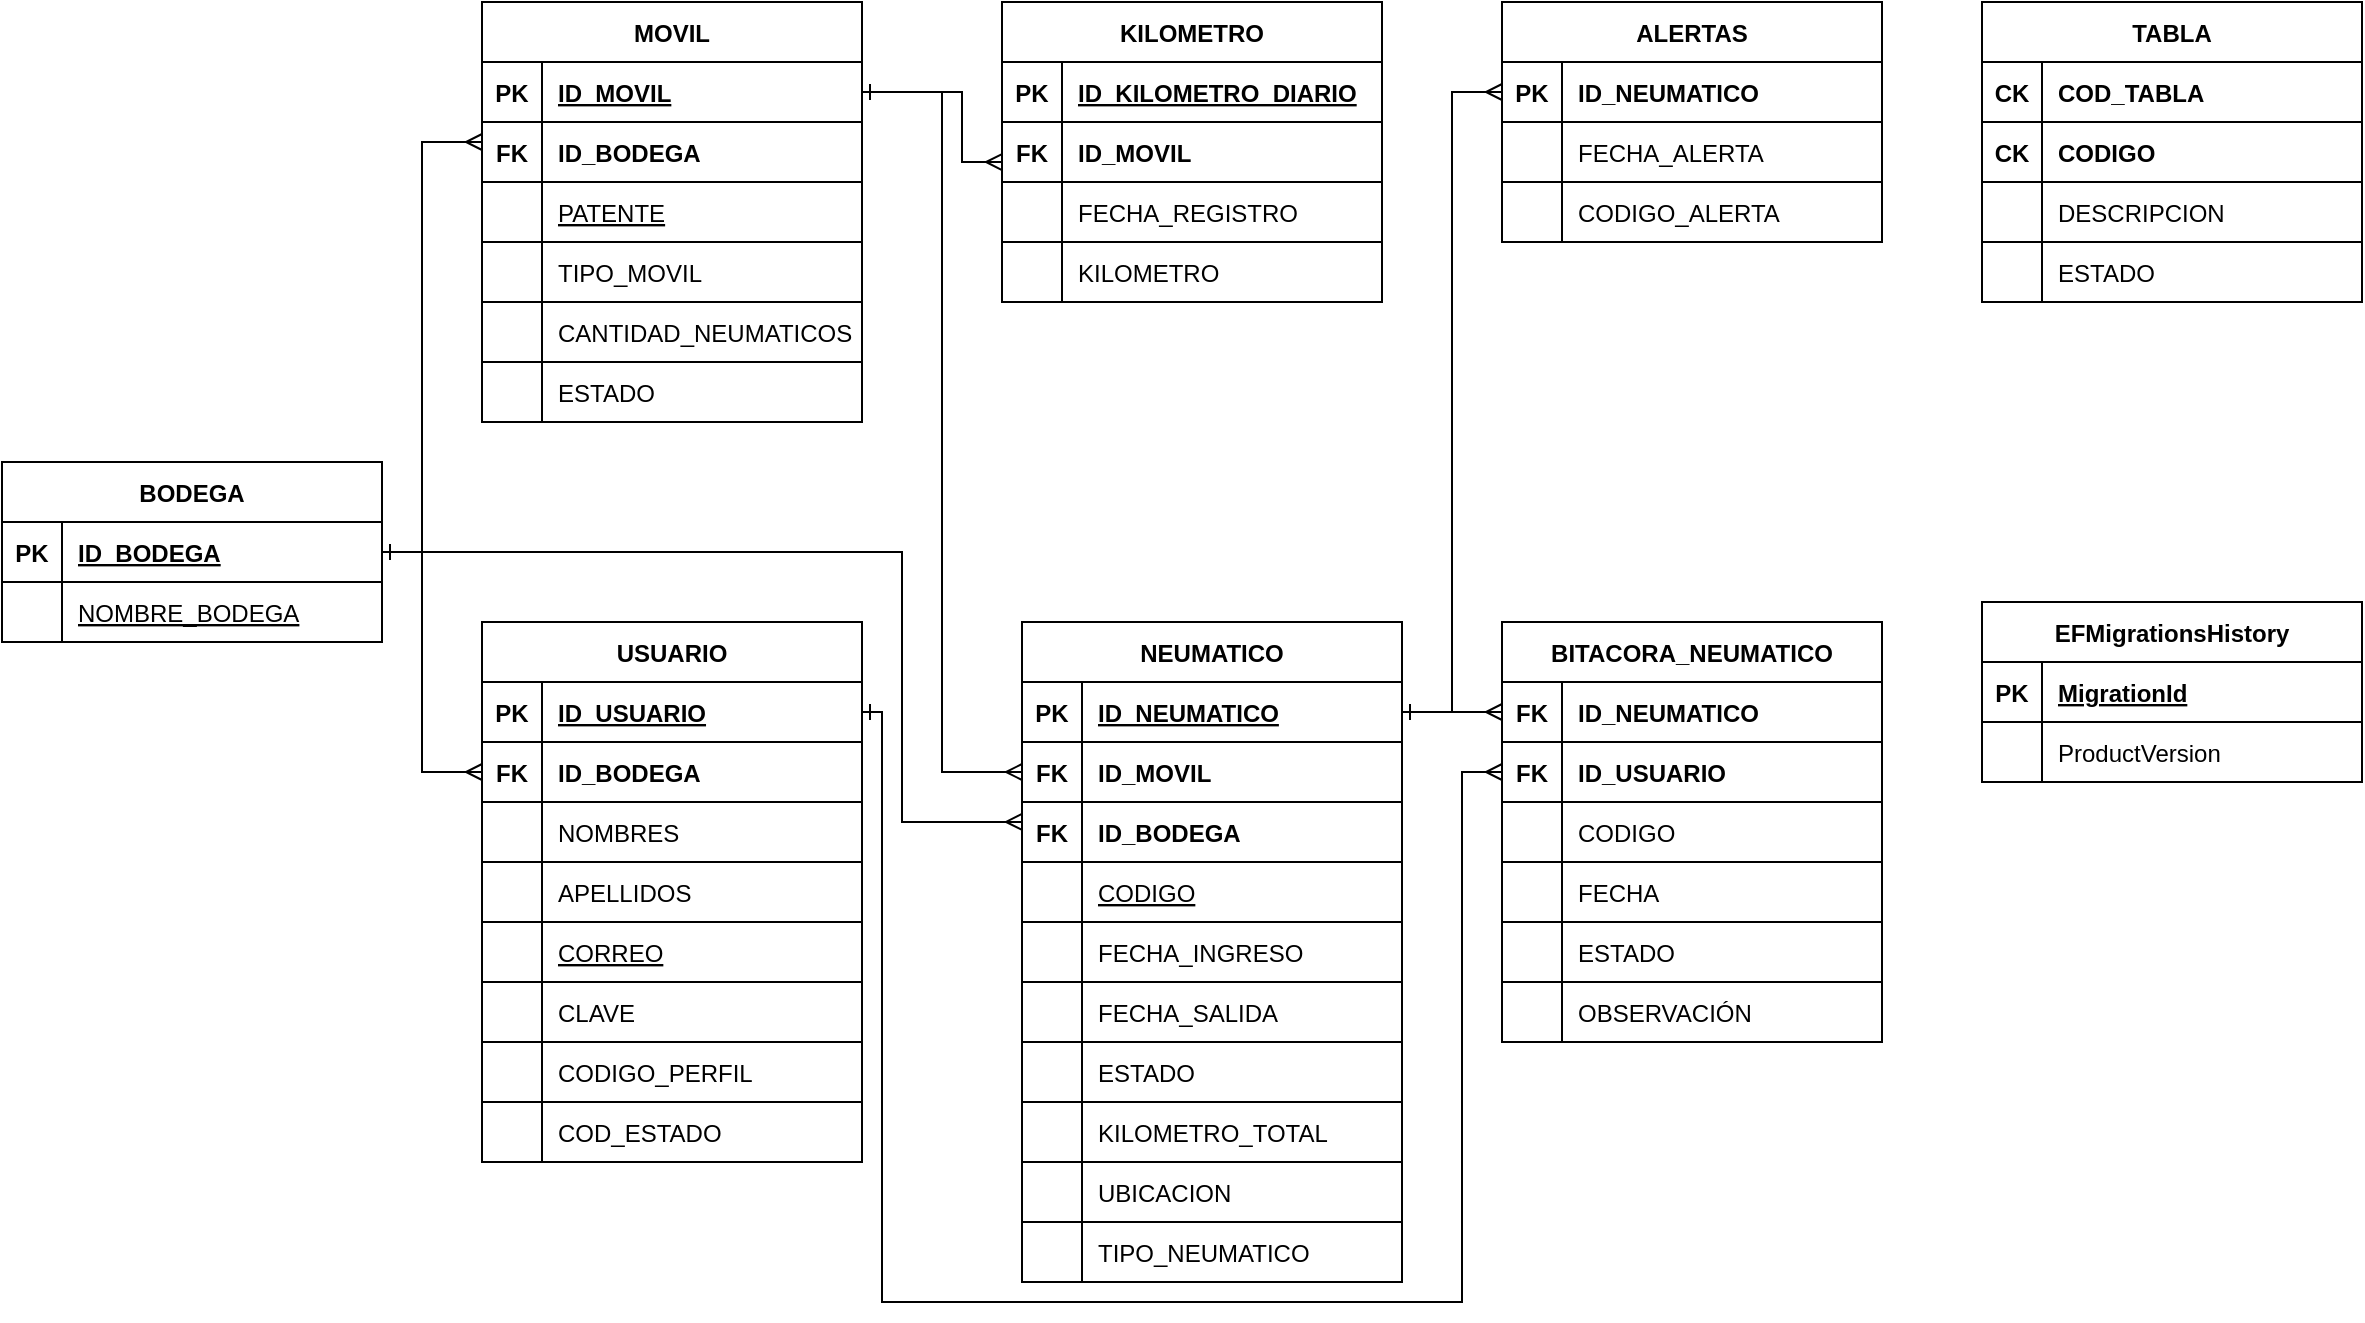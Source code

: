 <mxfile version="26.0.6">
  <diagram id="R2lEEEUBdFMjLlhIrx00" name="Page-1">
    <mxGraphModel dx="495" dy="269" grid="1" gridSize="10" guides="1" tooltips="1" connect="1" arrows="1" fold="1" page="1" pageScale="1" pageWidth="850" pageHeight="1100" math="0" shadow="0" extFonts="Permanent Marker^https://fonts.googleapis.com/css?family=Permanent+Marker">
      <root>
        <mxCell id="0" />
        <mxCell id="1" parent="0" />
        <mxCell id="C-vyLk0tnHw3VtMMgP7b-23" value="KILOMETRO" style="shape=table;startSize=30;container=1;collapsible=1;childLayout=tableLayout;fixedRows=1;rowLines=0;fontStyle=1;align=center;resizeLast=1;" parent="1" vertex="1">
          <mxGeometry x="630" y="50" width="190" height="150" as="geometry" />
        </mxCell>
        <mxCell id="5F7Zj8LlB74S8mHNI-Oa-19" style="shape=partialRectangle;collapsible=0;dropTarget=0;pointerEvents=0;fillColor=none;points=[[0,0.5],[1,0.5]];portConstraint=eastwest;top=0;left=0;right=0;bottom=1;" parent="C-vyLk0tnHw3VtMMgP7b-23" vertex="1">
          <mxGeometry y="30" width="190" height="30" as="geometry" />
        </mxCell>
        <mxCell id="5F7Zj8LlB74S8mHNI-Oa-20" value="PK" style="shape=partialRectangle;overflow=hidden;connectable=0;fillColor=none;top=0;left=0;bottom=0;right=0;fontStyle=1;" parent="5F7Zj8LlB74S8mHNI-Oa-19" vertex="1">
          <mxGeometry width="30" height="30" as="geometry">
            <mxRectangle width="30" height="30" as="alternateBounds" />
          </mxGeometry>
        </mxCell>
        <mxCell id="5F7Zj8LlB74S8mHNI-Oa-21" value="ID_KILOMETRO_DIARIO" style="shape=partialRectangle;overflow=hidden;connectable=0;fillColor=none;top=0;left=0;bottom=0;right=0;align=left;spacingLeft=6;fontStyle=5;" parent="5F7Zj8LlB74S8mHNI-Oa-19" vertex="1">
          <mxGeometry x="30" width="160" height="30" as="geometry">
            <mxRectangle width="160" height="30" as="alternateBounds" />
          </mxGeometry>
        </mxCell>
        <mxCell id="5F7Zj8LlB74S8mHNI-Oa-16" style="shape=partialRectangle;collapsible=0;dropTarget=0;pointerEvents=0;fillColor=none;points=[[0,0.5],[1,0.5]];portConstraint=eastwest;top=0;left=0;right=0;bottom=1;" parent="C-vyLk0tnHw3VtMMgP7b-23" vertex="1">
          <mxGeometry y="60" width="190" height="30" as="geometry" />
        </mxCell>
        <mxCell id="5F7Zj8LlB74S8mHNI-Oa-17" value="FK" style="shape=partialRectangle;overflow=hidden;connectable=0;fillColor=none;top=0;left=0;bottom=0;right=0;fontStyle=1;" parent="5F7Zj8LlB74S8mHNI-Oa-16" vertex="1">
          <mxGeometry width="30" height="30" as="geometry">
            <mxRectangle width="30" height="30" as="alternateBounds" />
          </mxGeometry>
        </mxCell>
        <mxCell id="5F7Zj8LlB74S8mHNI-Oa-18" value="ID_MOVIL" style="shape=partialRectangle;overflow=hidden;connectable=0;fillColor=none;top=0;left=0;bottom=0;right=0;align=left;spacingLeft=6;fontStyle=1;" parent="5F7Zj8LlB74S8mHNI-Oa-16" vertex="1">
          <mxGeometry x="30" width="160" height="30" as="geometry">
            <mxRectangle width="160" height="30" as="alternateBounds" />
          </mxGeometry>
        </mxCell>
        <mxCell id="5F7Zj8LlB74S8mHNI-Oa-13" style="shape=partialRectangle;collapsible=0;dropTarget=0;pointerEvents=0;fillColor=none;points=[[0,0.5],[1,0.5]];portConstraint=eastwest;top=0;left=0;right=0;bottom=1;" parent="C-vyLk0tnHw3VtMMgP7b-23" vertex="1">
          <mxGeometry y="90" width="190" height="30" as="geometry" />
        </mxCell>
        <mxCell id="5F7Zj8LlB74S8mHNI-Oa-14" style="shape=partialRectangle;overflow=hidden;connectable=0;fillColor=none;top=0;left=0;bottom=0;right=0;fontStyle=1;" parent="5F7Zj8LlB74S8mHNI-Oa-13" vertex="1">
          <mxGeometry width="30" height="30" as="geometry">
            <mxRectangle width="30" height="30" as="alternateBounds" />
          </mxGeometry>
        </mxCell>
        <mxCell id="5F7Zj8LlB74S8mHNI-Oa-15" value="FECHA_REGISTRO" style="shape=partialRectangle;overflow=hidden;connectable=0;fillColor=none;top=0;left=0;bottom=0;right=0;align=left;spacingLeft=6;fontStyle=0;" parent="5F7Zj8LlB74S8mHNI-Oa-13" vertex="1">
          <mxGeometry x="30" width="160" height="30" as="geometry">
            <mxRectangle width="160" height="30" as="alternateBounds" />
          </mxGeometry>
        </mxCell>
        <mxCell id="5F7Zj8LlB74S8mHNI-Oa-10" style="shape=partialRectangle;collapsible=0;dropTarget=0;pointerEvents=0;fillColor=none;points=[[0,0.5],[1,0.5]];portConstraint=eastwest;top=0;left=0;right=0;bottom=1;" parent="C-vyLk0tnHw3VtMMgP7b-23" vertex="1">
          <mxGeometry y="120" width="190" height="30" as="geometry" />
        </mxCell>
        <mxCell id="5F7Zj8LlB74S8mHNI-Oa-11" style="shape=partialRectangle;overflow=hidden;connectable=0;fillColor=none;top=0;left=0;bottom=0;right=0;fontStyle=1;" parent="5F7Zj8LlB74S8mHNI-Oa-10" vertex="1">
          <mxGeometry width="30" height="30" as="geometry">
            <mxRectangle width="30" height="30" as="alternateBounds" />
          </mxGeometry>
        </mxCell>
        <mxCell id="5F7Zj8LlB74S8mHNI-Oa-12" value="KILOMETRO" style="shape=partialRectangle;overflow=hidden;connectable=0;fillColor=none;top=0;left=0;bottom=0;right=0;align=left;spacingLeft=6;fontStyle=0;" parent="5F7Zj8LlB74S8mHNI-Oa-10" vertex="1">
          <mxGeometry x="30" width="160" height="30" as="geometry">
            <mxRectangle width="160" height="30" as="alternateBounds" />
          </mxGeometry>
        </mxCell>
        <mxCell id="5F7Zj8LlB74S8mHNI-Oa-34" value="BODEGA" style="shape=table;startSize=30;container=1;collapsible=1;childLayout=tableLayout;fixedRows=1;rowLines=0;fontStyle=1;align=center;resizeLast=1;" parent="1" vertex="1">
          <mxGeometry x="130" y="280" width="190" height="90" as="geometry" />
        </mxCell>
        <mxCell id="5F7Zj8LlB74S8mHNI-Oa-35" style="shape=partialRectangle;collapsible=0;dropTarget=0;pointerEvents=0;fillColor=none;points=[[0,0.5],[1,0.5]];portConstraint=eastwest;top=0;left=0;right=0;bottom=1;" parent="5F7Zj8LlB74S8mHNI-Oa-34" vertex="1">
          <mxGeometry y="30" width="190" height="30" as="geometry" />
        </mxCell>
        <mxCell id="5F7Zj8LlB74S8mHNI-Oa-36" value="PK" style="shape=partialRectangle;overflow=hidden;connectable=0;fillColor=none;top=0;left=0;bottom=0;right=0;fontStyle=1;" parent="5F7Zj8LlB74S8mHNI-Oa-35" vertex="1">
          <mxGeometry width="30" height="30" as="geometry">
            <mxRectangle width="30" height="30" as="alternateBounds" />
          </mxGeometry>
        </mxCell>
        <mxCell id="5F7Zj8LlB74S8mHNI-Oa-37" value="ID_BODEGA" style="shape=partialRectangle;overflow=hidden;connectable=0;fillColor=none;top=0;left=0;bottom=0;right=0;align=left;spacingLeft=6;fontStyle=5;" parent="5F7Zj8LlB74S8mHNI-Oa-35" vertex="1">
          <mxGeometry x="30" width="160" height="30" as="geometry">
            <mxRectangle width="160" height="30" as="alternateBounds" />
          </mxGeometry>
        </mxCell>
        <mxCell id="5F7Zj8LlB74S8mHNI-Oa-224" style="shape=partialRectangle;collapsible=0;dropTarget=0;pointerEvents=0;fillColor=none;points=[[0,0.5],[1,0.5]];portConstraint=eastwest;top=0;left=0;right=0;bottom=1;" parent="5F7Zj8LlB74S8mHNI-Oa-34" vertex="1">
          <mxGeometry y="60" width="190" height="30" as="geometry" />
        </mxCell>
        <mxCell id="5F7Zj8LlB74S8mHNI-Oa-225" style="shape=partialRectangle;overflow=hidden;connectable=0;fillColor=none;top=0;left=0;bottom=0;right=0;fontStyle=1;" parent="5F7Zj8LlB74S8mHNI-Oa-224" vertex="1">
          <mxGeometry width="30" height="30" as="geometry">
            <mxRectangle width="30" height="30" as="alternateBounds" />
          </mxGeometry>
        </mxCell>
        <mxCell id="5F7Zj8LlB74S8mHNI-Oa-226" value="NOMBRE_BODEGA" style="shape=partialRectangle;overflow=hidden;connectable=0;fillColor=none;top=0;left=0;bottom=0;right=0;align=left;spacingLeft=6;fontStyle=4;" parent="5F7Zj8LlB74S8mHNI-Oa-224" vertex="1">
          <mxGeometry x="30" width="160" height="30" as="geometry">
            <mxRectangle width="160" height="30" as="alternateBounds" />
          </mxGeometry>
        </mxCell>
        <mxCell id="5F7Zj8LlB74S8mHNI-Oa-47" value="NEUMATICO" style="shape=table;startSize=30;container=1;collapsible=1;childLayout=tableLayout;fixedRows=1;rowLines=0;fontStyle=1;align=center;resizeLast=1;" parent="1" vertex="1">
          <mxGeometry x="640" y="360" width="190" height="330" as="geometry" />
        </mxCell>
        <mxCell id="5F7Zj8LlB74S8mHNI-Oa-48" style="shape=partialRectangle;collapsible=0;dropTarget=0;pointerEvents=0;fillColor=none;points=[[0,0.5],[1,0.5]];portConstraint=eastwest;top=0;left=0;right=0;bottom=1;" parent="5F7Zj8LlB74S8mHNI-Oa-47" vertex="1">
          <mxGeometry y="30" width="190" height="30" as="geometry" />
        </mxCell>
        <mxCell id="5F7Zj8LlB74S8mHNI-Oa-49" value="PK" style="shape=partialRectangle;overflow=hidden;connectable=0;fillColor=none;top=0;left=0;bottom=0;right=0;fontStyle=1;" parent="5F7Zj8LlB74S8mHNI-Oa-48" vertex="1">
          <mxGeometry width="30" height="30" as="geometry">
            <mxRectangle width="30" height="30" as="alternateBounds" />
          </mxGeometry>
        </mxCell>
        <mxCell id="5F7Zj8LlB74S8mHNI-Oa-50" value="ID_NEUMATICO" style="shape=partialRectangle;overflow=hidden;connectable=0;fillColor=none;top=0;left=0;bottom=0;right=0;align=left;spacingLeft=6;fontStyle=5;" parent="5F7Zj8LlB74S8mHNI-Oa-48" vertex="1">
          <mxGeometry x="30" width="160" height="30" as="geometry">
            <mxRectangle width="160" height="30" as="alternateBounds" />
          </mxGeometry>
        </mxCell>
        <mxCell id="5F7Zj8LlB74S8mHNI-Oa-78" style="shape=partialRectangle;collapsible=0;dropTarget=0;pointerEvents=0;fillColor=none;points=[[0,0.5],[1,0.5]];portConstraint=eastwest;top=0;left=0;right=0;bottom=1;" parent="5F7Zj8LlB74S8mHNI-Oa-47" vertex="1">
          <mxGeometry y="60" width="190" height="30" as="geometry" />
        </mxCell>
        <mxCell id="5F7Zj8LlB74S8mHNI-Oa-79" value="FK" style="shape=partialRectangle;overflow=hidden;connectable=0;fillColor=none;top=0;left=0;bottom=0;right=0;fontStyle=1;" parent="5F7Zj8LlB74S8mHNI-Oa-78" vertex="1">
          <mxGeometry width="30" height="30" as="geometry">
            <mxRectangle width="30" height="30" as="alternateBounds" />
          </mxGeometry>
        </mxCell>
        <mxCell id="5F7Zj8LlB74S8mHNI-Oa-80" value="ID_MOVIL" style="shape=partialRectangle;overflow=hidden;connectable=0;fillColor=none;top=0;left=0;bottom=0;right=0;align=left;spacingLeft=6;fontStyle=1;" parent="5F7Zj8LlB74S8mHNI-Oa-78" vertex="1">
          <mxGeometry x="30" width="160" height="30" as="geometry">
            <mxRectangle width="160" height="30" as="alternateBounds" />
          </mxGeometry>
        </mxCell>
        <mxCell id="5F7Zj8LlB74S8mHNI-Oa-75" style="shape=partialRectangle;collapsible=0;dropTarget=0;pointerEvents=0;fillColor=none;points=[[0,0.5],[1,0.5]];portConstraint=eastwest;top=0;left=0;right=0;bottom=1;" parent="5F7Zj8LlB74S8mHNI-Oa-47" vertex="1">
          <mxGeometry y="90" width="190" height="30" as="geometry" />
        </mxCell>
        <mxCell id="5F7Zj8LlB74S8mHNI-Oa-76" value="FK" style="shape=partialRectangle;overflow=hidden;connectable=0;fillColor=none;top=0;left=0;bottom=0;right=0;fontStyle=1;" parent="5F7Zj8LlB74S8mHNI-Oa-75" vertex="1">
          <mxGeometry width="30" height="30" as="geometry">
            <mxRectangle width="30" height="30" as="alternateBounds" />
          </mxGeometry>
        </mxCell>
        <mxCell id="5F7Zj8LlB74S8mHNI-Oa-77" value="ID_BODEGA" style="shape=partialRectangle;overflow=hidden;connectable=0;fillColor=none;top=0;left=0;bottom=0;right=0;align=left;spacingLeft=6;fontStyle=1;" parent="5F7Zj8LlB74S8mHNI-Oa-75" vertex="1">
          <mxGeometry x="30" width="160" height="30" as="geometry">
            <mxRectangle width="160" height="30" as="alternateBounds" />
          </mxGeometry>
        </mxCell>
        <mxCell id="5F7Zj8LlB74S8mHNI-Oa-51" style="shape=partialRectangle;collapsible=0;dropTarget=0;pointerEvents=0;fillColor=none;points=[[0,0.5],[1,0.5]];portConstraint=eastwest;top=0;left=0;right=0;bottom=1;" parent="5F7Zj8LlB74S8mHNI-Oa-47" vertex="1">
          <mxGeometry y="120" width="190" height="30" as="geometry" />
        </mxCell>
        <mxCell id="5F7Zj8LlB74S8mHNI-Oa-52" style="shape=partialRectangle;overflow=hidden;connectable=0;fillColor=none;top=0;left=0;bottom=0;right=0;fontStyle=1;" parent="5F7Zj8LlB74S8mHNI-Oa-51" vertex="1">
          <mxGeometry width="30" height="30" as="geometry">
            <mxRectangle width="30" height="30" as="alternateBounds" />
          </mxGeometry>
        </mxCell>
        <mxCell id="5F7Zj8LlB74S8mHNI-Oa-53" value="CODIGO" style="shape=partialRectangle;overflow=hidden;connectable=0;fillColor=none;top=0;left=0;bottom=0;right=0;align=left;spacingLeft=6;fontStyle=4;" parent="5F7Zj8LlB74S8mHNI-Oa-51" vertex="1">
          <mxGeometry x="30" width="160" height="30" as="geometry">
            <mxRectangle width="160" height="30" as="alternateBounds" />
          </mxGeometry>
        </mxCell>
        <mxCell id="5F7Zj8LlB74S8mHNI-Oa-60" style="shape=partialRectangle;collapsible=0;dropTarget=0;pointerEvents=0;fillColor=none;points=[[0,0.5],[1,0.5]];portConstraint=eastwest;top=0;left=0;right=0;bottom=1;" parent="5F7Zj8LlB74S8mHNI-Oa-47" vertex="1">
          <mxGeometry y="150" width="190" height="30" as="geometry" />
        </mxCell>
        <mxCell id="5F7Zj8LlB74S8mHNI-Oa-61" style="shape=partialRectangle;overflow=hidden;connectable=0;fillColor=none;top=0;left=0;bottom=0;right=0;fontStyle=1;" parent="5F7Zj8LlB74S8mHNI-Oa-60" vertex="1">
          <mxGeometry width="30" height="30" as="geometry">
            <mxRectangle width="30" height="30" as="alternateBounds" />
          </mxGeometry>
        </mxCell>
        <mxCell id="5F7Zj8LlB74S8mHNI-Oa-62" value="FECHA_INGRESO    " style="shape=partialRectangle;overflow=hidden;connectable=0;fillColor=none;top=0;left=0;bottom=0;right=0;align=left;spacingLeft=6;fontStyle=0;" parent="5F7Zj8LlB74S8mHNI-Oa-60" vertex="1">
          <mxGeometry x="30" width="160" height="30" as="geometry">
            <mxRectangle width="160" height="30" as="alternateBounds" />
          </mxGeometry>
        </mxCell>
        <mxCell id="5F7Zj8LlB74S8mHNI-Oa-54" style="shape=partialRectangle;collapsible=0;dropTarget=0;pointerEvents=0;fillColor=none;points=[[0,0.5],[1,0.5]];portConstraint=eastwest;top=0;left=0;right=0;bottom=1;" parent="5F7Zj8LlB74S8mHNI-Oa-47" vertex="1">
          <mxGeometry y="180" width="190" height="30" as="geometry" />
        </mxCell>
        <mxCell id="5F7Zj8LlB74S8mHNI-Oa-55" style="shape=partialRectangle;overflow=hidden;connectable=0;fillColor=none;top=0;left=0;bottom=0;right=0;fontStyle=1;" parent="5F7Zj8LlB74S8mHNI-Oa-54" vertex="1">
          <mxGeometry width="30" height="30" as="geometry">
            <mxRectangle width="30" height="30" as="alternateBounds" />
          </mxGeometry>
        </mxCell>
        <mxCell id="5F7Zj8LlB74S8mHNI-Oa-56" value="FECHA_SALIDA" style="shape=partialRectangle;overflow=hidden;connectable=0;fillColor=none;top=0;left=0;bottom=0;right=0;align=left;spacingLeft=6;fontStyle=0;" parent="5F7Zj8LlB74S8mHNI-Oa-54" vertex="1">
          <mxGeometry x="30" width="160" height="30" as="geometry">
            <mxRectangle width="160" height="30" as="alternateBounds" />
          </mxGeometry>
        </mxCell>
        <mxCell id="5F7Zj8LlB74S8mHNI-Oa-81" style="shape=partialRectangle;collapsible=0;dropTarget=0;pointerEvents=0;fillColor=none;points=[[0,0.5],[1,0.5]];portConstraint=eastwest;top=0;left=0;right=0;bottom=1;" parent="5F7Zj8LlB74S8mHNI-Oa-47" vertex="1">
          <mxGeometry y="210" width="190" height="30" as="geometry" />
        </mxCell>
        <mxCell id="5F7Zj8LlB74S8mHNI-Oa-82" style="shape=partialRectangle;overflow=hidden;connectable=0;fillColor=none;top=0;left=0;bottom=0;right=0;fontStyle=1;" parent="5F7Zj8LlB74S8mHNI-Oa-81" vertex="1">
          <mxGeometry width="30" height="30" as="geometry">
            <mxRectangle width="30" height="30" as="alternateBounds" />
          </mxGeometry>
        </mxCell>
        <mxCell id="5F7Zj8LlB74S8mHNI-Oa-83" value="ESTADO" style="shape=partialRectangle;overflow=hidden;connectable=0;fillColor=none;top=0;left=0;bottom=0;right=0;align=left;spacingLeft=6;fontStyle=0;" parent="5F7Zj8LlB74S8mHNI-Oa-81" vertex="1">
          <mxGeometry x="30" width="160" height="30" as="geometry">
            <mxRectangle width="160" height="30" as="alternateBounds" />
          </mxGeometry>
        </mxCell>
        <mxCell id="5F7Zj8LlB74S8mHNI-Oa-57" style="shape=partialRectangle;collapsible=0;dropTarget=0;pointerEvents=0;fillColor=none;points=[[0,0.5],[1,0.5]];portConstraint=eastwest;top=0;left=0;right=0;bottom=1;" parent="5F7Zj8LlB74S8mHNI-Oa-47" vertex="1">
          <mxGeometry y="240" width="190" height="30" as="geometry" />
        </mxCell>
        <mxCell id="5F7Zj8LlB74S8mHNI-Oa-58" style="shape=partialRectangle;overflow=hidden;connectable=0;fillColor=none;top=0;left=0;bottom=0;right=0;fontStyle=1;" parent="5F7Zj8LlB74S8mHNI-Oa-57" vertex="1">
          <mxGeometry width="30" height="30" as="geometry">
            <mxRectangle width="30" height="30" as="alternateBounds" />
          </mxGeometry>
        </mxCell>
        <mxCell id="5F7Zj8LlB74S8mHNI-Oa-59" value="KILOMETRO_TOTAL" style="shape=partialRectangle;overflow=hidden;connectable=0;fillColor=none;top=0;left=0;bottom=0;right=0;align=left;spacingLeft=6;fontStyle=0;" parent="5F7Zj8LlB74S8mHNI-Oa-57" vertex="1">
          <mxGeometry x="30" width="160" height="30" as="geometry">
            <mxRectangle width="160" height="30" as="alternateBounds" />
          </mxGeometry>
        </mxCell>
        <mxCell id="5F7Zj8LlB74S8mHNI-Oa-66" style="shape=partialRectangle;collapsible=0;dropTarget=0;pointerEvents=0;fillColor=none;points=[[0,0.5],[1,0.5]];portConstraint=eastwest;top=0;left=0;right=0;bottom=1;" parent="5F7Zj8LlB74S8mHNI-Oa-47" vertex="1">
          <mxGeometry y="270" width="190" height="30" as="geometry" />
        </mxCell>
        <mxCell id="5F7Zj8LlB74S8mHNI-Oa-67" style="shape=partialRectangle;overflow=hidden;connectable=0;fillColor=none;top=0;left=0;bottom=0;right=0;fontStyle=1;" parent="5F7Zj8LlB74S8mHNI-Oa-66" vertex="1">
          <mxGeometry width="30" height="30" as="geometry">
            <mxRectangle width="30" height="30" as="alternateBounds" />
          </mxGeometry>
        </mxCell>
        <mxCell id="5F7Zj8LlB74S8mHNI-Oa-68" value="UBICACION" style="shape=partialRectangle;overflow=hidden;connectable=0;fillColor=none;top=0;left=0;bottom=0;right=0;align=left;spacingLeft=6;fontStyle=0;" parent="5F7Zj8LlB74S8mHNI-Oa-66" vertex="1">
          <mxGeometry x="30" width="160" height="30" as="geometry">
            <mxRectangle width="160" height="30" as="alternateBounds" />
          </mxGeometry>
        </mxCell>
        <mxCell id="5F7Zj8LlB74S8mHNI-Oa-221" style="shape=partialRectangle;collapsible=0;dropTarget=0;pointerEvents=0;fillColor=none;points=[[0,0.5],[1,0.5]];portConstraint=eastwest;top=0;left=0;right=0;bottom=1;" parent="5F7Zj8LlB74S8mHNI-Oa-47" vertex="1">
          <mxGeometry y="300" width="190" height="30" as="geometry" />
        </mxCell>
        <mxCell id="5F7Zj8LlB74S8mHNI-Oa-222" style="shape=partialRectangle;overflow=hidden;connectable=0;fillColor=none;top=0;left=0;bottom=0;right=0;fontStyle=1;" parent="5F7Zj8LlB74S8mHNI-Oa-221" vertex="1">
          <mxGeometry width="30" height="30" as="geometry">
            <mxRectangle width="30" height="30" as="alternateBounds" />
          </mxGeometry>
        </mxCell>
        <mxCell id="5F7Zj8LlB74S8mHNI-Oa-223" value="TIPO_NEUMATICO" style="shape=partialRectangle;overflow=hidden;connectable=0;fillColor=none;top=0;left=0;bottom=0;right=0;align=left;spacingLeft=6;fontStyle=0;" parent="5F7Zj8LlB74S8mHNI-Oa-221" vertex="1">
          <mxGeometry x="30" width="160" height="30" as="geometry">
            <mxRectangle width="160" height="30" as="alternateBounds" />
          </mxGeometry>
        </mxCell>
        <mxCell id="5F7Zj8LlB74S8mHNI-Oa-84" value="MOVIL" style="shape=table;startSize=30;container=1;collapsible=1;childLayout=tableLayout;fixedRows=1;rowLines=0;fontStyle=1;align=center;resizeLast=1;" parent="1" vertex="1">
          <mxGeometry x="370" y="50" width="190" height="210" as="geometry" />
        </mxCell>
        <mxCell id="5F7Zj8LlB74S8mHNI-Oa-85" style="shape=partialRectangle;collapsible=0;dropTarget=0;pointerEvents=0;fillColor=none;points=[[0,0.5],[1,0.5]];portConstraint=eastwest;top=0;left=0;right=0;bottom=1;" parent="5F7Zj8LlB74S8mHNI-Oa-84" vertex="1">
          <mxGeometry y="30" width="190" height="30" as="geometry" />
        </mxCell>
        <mxCell id="5F7Zj8LlB74S8mHNI-Oa-86" value="PK" style="shape=partialRectangle;overflow=hidden;connectable=0;fillColor=none;top=0;left=0;bottom=0;right=0;fontStyle=1;" parent="5F7Zj8LlB74S8mHNI-Oa-85" vertex="1">
          <mxGeometry width="30" height="30" as="geometry">
            <mxRectangle width="30" height="30" as="alternateBounds" />
          </mxGeometry>
        </mxCell>
        <mxCell id="5F7Zj8LlB74S8mHNI-Oa-87" value="ID_MOVIL" style="shape=partialRectangle;overflow=hidden;connectable=0;fillColor=none;top=0;left=0;bottom=0;right=0;align=left;spacingLeft=6;fontStyle=5;" parent="5F7Zj8LlB74S8mHNI-Oa-85" vertex="1">
          <mxGeometry x="30" width="160" height="30" as="geometry">
            <mxRectangle width="160" height="30" as="alternateBounds" />
          </mxGeometry>
        </mxCell>
        <mxCell id="5F7Zj8LlB74S8mHNI-Oa-177" style="shape=partialRectangle;collapsible=0;dropTarget=0;pointerEvents=0;fillColor=none;points=[[0,0.5],[1,0.5]];portConstraint=eastwest;top=0;left=0;right=0;bottom=1;" parent="5F7Zj8LlB74S8mHNI-Oa-84" vertex="1">
          <mxGeometry y="60" width="190" height="30" as="geometry" />
        </mxCell>
        <mxCell id="5F7Zj8LlB74S8mHNI-Oa-178" value="FK" style="shape=partialRectangle;overflow=hidden;connectable=0;fillColor=none;top=0;left=0;bottom=0;right=0;fontStyle=1;" parent="5F7Zj8LlB74S8mHNI-Oa-177" vertex="1">
          <mxGeometry width="30" height="30" as="geometry">
            <mxRectangle width="30" height="30" as="alternateBounds" />
          </mxGeometry>
        </mxCell>
        <mxCell id="5F7Zj8LlB74S8mHNI-Oa-179" value="ID_BODEGA" style="shape=partialRectangle;overflow=hidden;connectable=0;fillColor=none;top=0;left=0;bottom=0;right=0;align=left;spacingLeft=6;fontStyle=1;" parent="5F7Zj8LlB74S8mHNI-Oa-177" vertex="1">
          <mxGeometry x="30" width="160" height="30" as="geometry">
            <mxRectangle width="160" height="30" as="alternateBounds" />
          </mxGeometry>
        </mxCell>
        <mxCell id="5F7Zj8LlB74S8mHNI-Oa-88" style="shape=partialRectangle;collapsible=0;dropTarget=0;pointerEvents=0;fillColor=none;points=[[0,0.5],[1,0.5]];portConstraint=eastwest;top=0;left=0;right=0;bottom=1;" parent="5F7Zj8LlB74S8mHNI-Oa-84" vertex="1">
          <mxGeometry y="90" width="190" height="30" as="geometry" />
        </mxCell>
        <mxCell id="5F7Zj8LlB74S8mHNI-Oa-89" value="" style="shape=partialRectangle;overflow=hidden;connectable=0;fillColor=none;top=0;left=0;bottom=0;right=0;fontStyle=1;" parent="5F7Zj8LlB74S8mHNI-Oa-88" vertex="1">
          <mxGeometry width="30" height="30" as="geometry">
            <mxRectangle width="30" height="30" as="alternateBounds" />
          </mxGeometry>
        </mxCell>
        <mxCell id="5F7Zj8LlB74S8mHNI-Oa-90" value="PATENTE" style="shape=partialRectangle;overflow=hidden;connectable=0;fillColor=none;top=0;left=0;bottom=0;right=0;align=left;spacingLeft=6;fontStyle=4;" parent="5F7Zj8LlB74S8mHNI-Oa-88" vertex="1">
          <mxGeometry x="30" width="160" height="30" as="geometry">
            <mxRectangle width="160" height="30" as="alternateBounds" />
          </mxGeometry>
        </mxCell>
        <mxCell id="5F7Zj8LlB74S8mHNI-Oa-91" style="shape=partialRectangle;collapsible=0;dropTarget=0;pointerEvents=0;fillColor=none;points=[[0,0.5],[1,0.5]];portConstraint=eastwest;top=0;left=0;right=0;bottom=1;" parent="5F7Zj8LlB74S8mHNI-Oa-84" vertex="1">
          <mxGeometry y="120" width="190" height="30" as="geometry" />
        </mxCell>
        <mxCell id="5F7Zj8LlB74S8mHNI-Oa-92" value="" style="shape=partialRectangle;overflow=hidden;connectable=0;fillColor=none;top=0;left=0;bottom=0;right=0;fontStyle=1;" parent="5F7Zj8LlB74S8mHNI-Oa-91" vertex="1">
          <mxGeometry width="30" height="30" as="geometry">
            <mxRectangle width="30" height="30" as="alternateBounds" />
          </mxGeometry>
        </mxCell>
        <mxCell id="5F7Zj8LlB74S8mHNI-Oa-93" value="TIPO_MOVIL" style="shape=partialRectangle;overflow=hidden;connectable=0;fillColor=none;top=0;left=0;bottom=0;right=0;align=left;spacingLeft=6;fontStyle=0;" parent="5F7Zj8LlB74S8mHNI-Oa-91" vertex="1">
          <mxGeometry x="30" width="160" height="30" as="geometry">
            <mxRectangle width="160" height="30" as="alternateBounds" />
          </mxGeometry>
        </mxCell>
        <mxCell id="5F7Zj8LlB74S8mHNI-Oa-94" style="shape=partialRectangle;collapsible=0;dropTarget=0;pointerEvents=0;fillColor=none;points=[[0,0.5],[1,0.5]];portConstraint=eastwest;top=0;left=0;right=0;bottom=1;" parent="5F7Zj8LlB74S8mHNI-Oa-84" vertex="1">
          <mxGeometry y="150" width="190" height="30" as="geometry" />
        </mxCell>
        <mxCell id="5F7Zj8LlB74S8mHNI-Oa-95" style="shape=partialRectangle;overflow=hidden;connectable=0;fillColor=none;top=0;left=0;bottom=0;right=0;fontStyle=1;" parent="5F7Zj8LlB74S8mHNI-Oa-94" vertex="1">
          <mxGeometry width="30" height="30" as="geometry">
            <mxRectangle width="30" height="30" as="alternateBounds" />
          </mxGeometry>
        </mxCell>
        <mxCell id="5F7Zj8LlB74S8mHNI-Oa-96" value="CANTIDAD_NEUMATICOS" style="shape=partialRectangle;overflow=hidden;connectable=0;fillColor=none;top=0;left=0;bottom=0;right=0;align=left;spacingLeft=6;fontStyle=0;" parent="5F7Zj8LlB74S8mHNI-Oa-94" vertex="1">
          <mxGeometry x="30" width="160" height="30" as="geometry">
            <mxRectangle width="160" height="30" as="alternateBounds" />
          </mxGeometry>
        </mxCell>
        <mxCell id="5F7Zj8LlB74S8mHNI-Oa-97" style="shape=partialRectangle;collapsible=0;dropTarget=0;pointerEvents=0;fillColor=none;points=[[0,0.5],[1,0.5]];portConstraint=eastwest;top=0;left=0;right=0;bottom=1;" parent="5F7Zj8LlB74S8mHNI-Oa-84" vertex="1">
          <mxGeometry y="180" width="190" height="30" as="geometry" />
        </mxCell>
        <mxCell id="5F7Zj8LlB74S8mHNI-Oa-98" style="shape=partialRectangle;overflow=hidden;connectable=0;fillColor=none;top=0;left=0;bottom=0;right=0;fontStyle=1;" parent="5F7Zj8LlB74S8mHNI-Oa-97" vertex="1">
          <mxGeometry width="30" height="30" as="geometry">
            <mxRectangle width="30" height="30" as="alternateBounds" />
          </mxGeometry>
        </mxCell>
        <mxCell id="5F7Zj8LlB74S8mHNI-Oa-99" value="ESTADO" style="shape=partialRectangle;overflow=hidden;connectable=0;fillColor=none;top=0;left=0;bottom=0;right=0;align=left;spacingLeft=6;fontStyle=0;" parent="5F7Zj8LlB74S8mHNI-Oa-97" vertex="1">
          <mxGeometry x="30" width="160" height="30" as="geometry">
            <mxRectangle width="160" height="30" as="alternateBounds" />
          </mxGeometry>
        </mxCell>
        <mxCell id="5F7Zj8LlB74S8mHNI-Oa-112" value="USUARIO" style="shape=table;startSize=30;container=1;collapsible=1;childLayout=tableLayout;fixedRows=1;rowLines=0;fontStyle=1;align=center;resizeLast=1;" parent="1" vertex="1">
          <mxGeometry x="370" y="360" width="190" height="270" as="geometry" />
        </mxCell>
        <mxCell id="5F7Zj8LlB74S8mHNI-Oa-113" style="shape=partialRectangle;collapsible=0;dropTarget=0;pointerEvents=0;fillColor=none;points=[[0,0.5],[1,0.5]];portConstraint=eastwest;top=0;left=0;right=0;bottom=1;" parent="5F7Zj8LlB74S8mHNI-Oa-112" vertex="1">
          <mxGeometry y="30" width="190" height="30" as="geometry" />
        </mxCell>
        <mxCell id="5F7Zj8LlB74S8mHNI-Oa-114" value="PK" style="shape=partialRectangle;overflow=hidden;connectable=0;fillColor=none;top=0;left=0;bottom=0;right=0;fontStyle=1;" parent="5F7Zj8LlB74S8mHNI-Oa-113" vertex="1">
          <mxGeometry width="30" height="30" as="geometry">
            <mxRectangle width="30" height="30" as="alternateBounds" />
          </mxGeometry>
        </mxCell>
        <mxCell id="5F7Zj8LlB74S8mHNI-Oa-115" value="ID_USUARIO" style="shape=partialRectangle;overflow=hidden;connectable=0;fillColor=none;top=0;left=0;bottom=0;right=0;align=left;spacingLeft=6;fontStyle=5;" parent="5F7Zj8LlB74S8mHNI-Oa-113" vertex="1">
          <mxGeometry x="30" width="160" height="30" as="geometry">
            <mxRectangle width="160" height="30" as="alternateBounds" />
          </mxGeometry>
        </mxCell>
        <mxCell id="5F7Zj8LlB74S8mHNI-Oa-140" style="shape=partialRectangle;collapsible=0;dropTarget=0;pointerEvents=0;fillColor=none;points=[[0,0.5],[1,0.5]];portConstraint=eastwest;top=0;left=0;right=0;bottom=1;" parent="5F7Zj8LlB74S8mHNI-Oa-112" vertex="1">
          <mxGeometry y="60" width="190" height="30" as="geometry" />
        </mxCell>
        <mxCell id="5F7Zj8LlB74S8mHNI-Oa-141" value="FK" style="shape=partialRectangle;overflow=hidden;connectable=0;fillColor=none;top=0;left=0;bottom=0;right=0;fontStyle=1;" parent="5F7Zj8LlB74S8mHNI-Oa-140" vertex="1">
          <mxGeometry width="30" height="30" as="geometry">
            <mxRectangle width="30" height="30" as="alternateBounds" />
          </mxGeometry>
        </mxCell>
        <mxCell id="5F7Zj8LlB74S8mHNI-Oa-142" value="ID_BODEGA" style="shape=partialRectangle;overflow=hidden;connectable=0;fillColor=none;top=0;left=0;bottom=0;right=0;align=left;spacingLeft=6;fontStyle=1;" parent="5F7Zj8LlB74S8mHNI-Oa-140" vertex="1">
          <mxGeometry x="30" width="160" height="30" as="geometry">
            <mxRectangle width="160" height="30" as="alternateBounds" />
          </mxGeometry>
        </mxCell>
        <mxCell id="5F7Zj8LlB74S8mHNI-Oa-116" style="shape=partialRectangle;collapsible=0;dropTarget=0;pointerEvents=0;fillColor=none;points=[[0,0.5],[1,0.5]];portConstraint=eastwest;top=0;left=0;right=0;bottom=1;" parent="5F7Zj8LlB74S8mHNI-Oa-112" vertex="1">
          <mxGeometry y="90" width="190" height="30" as="geometry" />
        </mxCell>
        <mxCell id="5F7Zj8LlB74S8mHNI-Oa-117" value="" style="shape=partialRectangle;overflow=hidden;connectable=0;fillColor=none;top=0;left=0;bottom=0;right=0;fontStyle=1;" parent="5F7Zj8LlB74S8mHNI-Oa-116" vertex="1">
          <mxGeometry width="30" height="30" as="geometry">
            <mxRectangle width="30" height="30" as="alternateBounds" />
          </mxGeometry>
        </mxCell>
        <mxCell id="5F7Zj8LlB74S8mHNI-Oa-118" value="NOMBRES" style="shape=partialRectangle;overflow=hidden;connectable=0;fillColor=none;top=0;left=0;bottom=0;right=0;align=left;spacingLeft=6;fontStyle=0;" parent="5F7Zj8LlB74S8mHNI-Oa-116" vertex="1">
          <mxGeometry x="30" width="160" height="30" as="geometry">
            <mxRectangle width="160" height="30" as="alternateBounds" />
          </mxGeometry>
        </mxCell>
        <mxCell id="5F7Zj8LlB74S8mHNI-Oa-119" style="shape=partialRectangle;collapsible=0;dropTarget=0;pointerEvents=0;fillColor=none;points=[[0,0.5],[1,0.5]];portConstraint=eastwest;top=0;left=0;right=0;bottom=1;" parent="5F7Zj8LlB74S8mHNI-Oa-112" vertex="1">
          <mxGeometry y="120" width="190" height="30" as="geometry" />
        </mxCell>
        <mxCell id="5F7Zj8LlB74S8mHNI-Oa-120" value="" style="shape=partialRectangle;overflow=hidden;connectable=0;fillColor=none;top=0;left=0;bottom=0;right=0;fontStyle=1;" parent="5F7Zj8LlB74S8mHNI-Oa-119" vertex="1">
          <mxGeometry width="30" height="30" as="geometry">
            <mxRectangle width="30" height="30" as="alternateBounds" />
          </mxGeometry>
        </mxCell>
        <mxCell id="5F7Zj8LlB74S8mHNI-Oa-121" value="APELLIDOS" style="shape=partialRectangle;overflow=hidden;connectable=0;fillColor=none;top=0;left=0;bottom=0;right=0;align=left;spacingLeft=6;fontStyle=0;" parent="5F7Zj8LlB74S8mHNI-Oa-119" vertex="1">
          <mxGeometry x="30" width="160" height="30" as="geometry">
            <mxRectangle width="160" height="30" as="alternateBounds" />
          </mxGeometry>
        </mxCell>
        <mxCell id="5F7Zj8LlB74S8mHNI-Oa-122" style="shape=partialRectangle;collapsible=0;dropTarget=0;pointerEvents=0;fillColor=none;points=[[0,0.5],[1,0.5]];portConstraint=eastwest;top=0;left=0;right=0;bottom=1;" parent="5F7Zj8LlB74S8mHNI-Oa-112" vertex="1">
          <mxGeometry y="150" width="190" height="30" as="geometry" />
        </mxCell>
        <mxCell id="5F7Zj8LlB74S8mHNI-Oa-123" style="shape=partialRectangle;overflow=hidden;connectable=0;fillColor=none;top=0;left=0;bottom=0;right=0;fontStyle=1;" parent="5F7Zj8LlB74S8mHNI-Oa-122" vertex="1">
          <mxGeometry width="30" height="30" as="geometry">
            <mxRectangle width="30" height="30" as="alternateBounds" />
          </mxGeometry>
        </mxCell>
        <mxCell id="5F7Zj8LlB74S8mHNI-Oa-124" value="CORREO" style="shape=partialRectangle;overflow=hidden;connectable=0;fillColor=none;top=0;left=0;bottom=0;right=0;align=left;spacingLeft=6;fontStyle=4;" parent="5F7Zj8LlB74S8mHNI-Oa-122" vertex="1">
          <mxGeometry x="30" width="160" height="30" as="geometry">
            <mxRectangle width="160" height="30" as="alternateBounds" />
          </mxGeometry>
        </mxCell>
        <mxCell id="5F7Zj8LlB74S8mHNI-Oa-125" style="shape=partialRectangle;collapsible=0;dropTarget=0;pointerEvents=0;fillColor=none;points=[[0,0.5],[1,0.5]];portConstraint=eastwest;top=0;left=0;right=0;bottom=1;" parent="5F7Zj8LlB74S8mHNI-Oa-112" vertex="1">
          <mxGeometry y="180" width="190" height="30" as="geometry" />
        </mxCell>
        <mxCell id="5F7Zj8LlB74S8mHNI-Oa-126" style="shape=partialRectangle;overflow=hidden;connectable=0;fillColor=none;top=0;left=0;bottom=0;right=0;fontStyle=1;" parent="5F7Zj8LlB74S8mHNI-Oa-125" vertex="1">
          <mxGeometry width="30" height="30" as="geometry">
            <mxRectangle width="30" height="30" as="alternateBounds" />
          </mxGeometry>
        </mxCell>
        <mxCell id="5F7Zj8LlB74S8mHNI-Oa-127" value="CLAVE" style="shape=partialRectangle;overflow=hidden;connectable=0;fillColor=none;top=0;left=0;bottom=0;right=0;align=left;spacingLeft=6;fontStyle=0;" parent="5F7Zj8LlB74S8mHNI-Oa-125" vertex="1">
          <mxGeometry x="30" width="160" height="30" as="geometry">
            <mxRectangle width="160" height="30" as="alternateBounds" />
          </mxGeometry>
        </mxCell>
        <mxCell id="5F7Zj8LlB74S8mHNI-Oa-128" style="shape=partialRectangle;collapsible=0;dropTarget=0;pointerEvents=0;fillColor=none;points=[[0,0.5],[1,0.5]];portConstraint=eastwest;top=0;left=0;right=0;bottom=1;" parent="5F7Zj8LlB74S8mHNI-Oa-112" vertex="1">
          <mxGeometry y="210" width="190" height="30" as="geometry" />
        </mxCell>
        <mxCell id="5F7Zj8LlB74S8mHNI-Oa-129" style="shape=partialRectangle;overflow=hidden;connectable=0;fillColor=none;top=0;left=0;bottom=0;right=0;fontStyle=1;" parent="5F7Zj8LlB74S8mHNI-Oa-128" vertex="1">
          <mxGeometry width="30" height="30" as="geometry">
            <mxRectangle width="30" height="30" as="alternateBounds" />
          </mxGeometry>
        </mxCell>
        <mxCell id="5F7Zj8LlB74S8mHNI-Oa-130" value="CODIGO_PERFIL" style="shape=partialRectangle;overflow=hidden;connectable=0;fillColor=none;top=0;left=0;bottom=0;right=0;align=left;spacingLeft=6;fontStyle=0;" parent="5F7Zj8LlB74S8mHNI-Oa-128" vertex="1">
          <mxGeometry x="30" width="160" height="30" as="geometry">
            <mxRectangle width="160" height="30" as="alternateBounds" />
          </mxGeometry>
        </mxCell>
        <mxCell id="5F7Zj8LlB74S8mHNI-Oa-131" style="shape=partialRectangle;collapsible=0;dropTarget=0;pointerEvents=0;fillColor=none;points=[[0,0.5],[1,0.5]];portConstraint=eastwest;top=0;left=0;right=0;bottom=1;" parent="5F7Zj8LlB74S8mHNI-Oa-112" vertex="1">
          <mxGeometry y="240" width="190" height="30" as="geometry" />
        </mxCell>
        <mxCell id="5F7Zj8LlB74S8mHNI-Oa-132" style="shape=partialRectangle;overflow=hidden;connectable=0;fillColor=none;top=0;left=0;bottom=0;right=0;fontStyle=1;" parent="5F7Zj8LlB74S8mHNI-Oa-131" vertex="1">
          <mxGeometry width="30" height="30" as="geometry">
            <mxRectangle width="30" height="30" as="alternateBounds" />
          </mxGeometry>
        </mxCell>
        <mxCell id="5F7Zj8LlB74S8mHNI-Oa-133" value="COD_ESTADO" style="shape=partialRectangle;overflow=hidden;connectable=0;fillColor=none;top=0;left=0;bottom=0;right=0;align=left;spacingLeft=6;fontStyle=0;" parent="5F7Zj8LlB74S8mHNI-Oa-131" vertex="1">
          <mxGeometry x="30" width="160" height="30" as="geometry">
            <mxRectangle width="160" height="30" as="alternateBounds" />
          </mxGeometry>
        </mxCell>
        <mxCell id="5F7Zj8LlB74S8mHNI-Oa-143" value="ALERTAS" style="shape=table;startSize=30;container=1;collapsible=1;childLayout=tableLayout;fixedRows=1;rowLines=0;fontStyle=1;align=center;resizeLast=1;" parent="1" vertex="1">
          <mxGeometry x="880" y="50" width="190" height="120" as="geometry" />
        </mxCell>
        <mxCell id="5F7Zj8LlB74S8mHNI-Oa-147" style="shape=partialRectangle;collapsible=0;dropTarget=0;pointerEvents=0;fillColor=none;points=[[0,0.5],[1,0.5]];portConstraint=eastwest;top=0;left=0;right=0;bottom=1;" parent="5F7Zj8LlB74S8mHNI-Oa-143" vertex="1">
          <mxGeometry y="30" width="190" height="30" as="geometry" />
        </mxCell>
        <mxCell id="5F7Zj8LlB74S8mHNI-Oa-148" value="PK" style="shape=partialRectangle;overflow=hidden;connectable=0;fillColor=none;top=0;left=0;bottom=0;right=0;fontStyle=1;" parent="5F7Zj8LlB74S8mHNI-Oa-147" vertex="1">
          <mxGeometry width="30" height="30" as="geometry">
            <mxRectangle width="30" height="30" as="alternateBounds" />
          </mxGeometry>
        </mxCell>
        <mxCell id="5F7Zj8LlB74S8mHNI-Oa-149" value="ID_NEUMATICO" style="shape=partialRectangle;overflow=hidden;connectable=0;fillColor=none;top=0;left=0;bottom=0;right=0;align=left;spacingLeft=6;fontStyle=1;" parent="5F7Zj8LlB74S8mHNI-Oa-147" vertex="1">
          <mxGeometry x="30" width="160" height="30" as="geometry">
            <mxRectangle width="160" height="30" as="alternateBounds" />
          </mxGeometry>
        </mxCell>
        <mxCell id="5F7Zj8LlB74S8mHNI-Oa-153" style="shape=partialRectangle;collapsible=0;dropTarget=0;pointerEvents=0;fillColor=none;points=[[0,0.5],[1,0.5]];portConstraint=eastwest;top=0;left=0;right=0;bottom=1;" parent="5F7Zj8LlB74S8mHNI-Oa-143" vertex="1">
          <mxGeometry y="60" width="190" height="30" as="geometry" />
        </mxCell>
        <mxCell id="5F7Zj8LlB74S8mHNI-Oa-154" value="" style="shape=partialRectangle;overflow=hidden;connectable=0;fillColor=none;top=0;left=0;bottom=0;right=0;fontStyle=1;" parent="5F7Zj8LlB74S8mHNI-Oa-153" vertex="1">
          <mxGeometry width="30" height="30" as="geometry">
            <mxRectangle width="30" height="30" as="alternateBounds" />
          </mxGeometry>
        </mxCell>
        <mxCell id="5F7Zj8LlB74S8mHNI-Oa-155" value="FECHA_ALERTA" style="shape=partialRectangle;overflow=hidden;connectable=0;fillColor=none;top=0;left=0;bottom=0;right=0;align=left;spacingLeft=6;fontStyle=0;" parent="5F7Zj8LlB74S8mHNI-Oa-153" vertex="1">
          <mxGeometry x="30" width="160" height="30" as="geometry">
            <mxRectangle width="160" height="30" as="alternateBounds" />
          </mxGeometry>
        </mxCell>
        <mxCell id="5F7Zj8LlB74S8mHNI-Oa-156" style="shape=partialRectangle;collapsible=0;dropTarget=0;pointerEvents=0;fillColor=none;points=[[0,0.5],[1,0.5]];portConstraint=eastwest;top=0;left=0;right=0;bottom=1;" parent="5F7Zj8LlB74S8mHNI-Oa-143" vertex="1">
          <mxGeometry y="90" width="190" height="30" as="geometry" />
        </mxCell>
        <mxCell id="5F7Zj8LlB74S8mHNI-Oa-157" style="shape=partialRectangle;overflow=hidden;connectable=0;fillColor=none;top=0;left=0;bottom=0;right=0;fontStyle=1;" parent="5F7Zj8LlB74S8mHNI-Oa-156" vertex="1">
          <mxGeometry width="30" height="30" as="geometry">
            <mxRectangle width="30" height="30" as="alternateBounds" />
          </mxGeometry>
        </mxCell>
        <mxCell id="5F7Zj8LlB74S8mHNI-Oa-158" value="CODIGO_ALERTA" style="shape=partialRectangle;overflow=hidden;connectable=0;fillColor=none;top=0;left=0;bottom=0;right=0;align=left;spacingLeft=6;fontStyle=0;" parent="5F7Zj8LlB74S8mHNI-Oa-156" vertex="1">
          <mxGeometry x="30" width="160" height="30" as="geometry">
            <mxRectangle width="160" height="30" as="alternateBounds" />
          </mxGeometry>
        </mxCell>
        <mxCell id="5F7Zj8LlB74S8mHNI-Oa-180" style="edgeStyle=orthogonalEdgeStyle;rounded=0;orthogonalLoop=1;jettySize=auto;html=1;exitX=1;exitY=0.5;exitDx=0;exitDy=0;endArrow=ERmany;endFill=0;startArrow=ERone;startFill=0;" parent="1" source="5F7Zj8LlB74S8mHNI-Oa-35" edge="1">
          <mxGeometry relative="1" as="geometry">
            <mxPoint x="320" y="320" as="sourcePoint" />
            <mxPoint x="370" y="120" as="targetPoint" />
            <Array as="points">
              <mxPoint x="340" y="325" />
              <mxPoint x="340" y="120" />
            </Array>
          </mxGeometry>
        </mxCell>
        <mxCell id="5F7Zj8LlB74S8mHNI-Oa-182" style="edgeStyle=orthogonalEdgeStyle;rounded=0;orthogonalLoop=1;jettySize=auto;html=1;exitX=1;exitY=0.5;exitDx=0;exitDy=0;entryX=0;entryY=0.5;entryDx=0;entryDy=0;startArrow=ERone;startFill=0;endArrow=ERmany;endFill=0;" parent="1" source="5F7Zj8LlB74S8mHNI-Oa-35" target="5F7Zj8LlB74S8mHNI-Oa-140" edge="1">
          <mxGeometry relative="1" as="geometry">
            <mxPoint x="319.5" y="330" as="sourcePoint" />
            <mxPoint x="369.5" y="130" as="targetPoint" />
            <Array as="points">
              <mxPoint x="340" y="325" />
              <mxPoint x="340" y="435" />
            </Array>
          </mxGeometry>
        </mxCell>
        <mxCell id="5F7Zj8LlB74S8mHNI-Oa-183" style="edgeStyle=orthogonalEdgeStyle;rounded=0;orthogonalLoop=1;jettySize=auto;html=1;exitX=1;exitY=0.5;exitDx=0;exitDy=0;entryX=0;entryY=0.333;entryDx=0;entryDy=0;entryPerimeter=0;startArrow=ERone;startFill=0;endArrow=ERmany;endFill=0;" parent="1" source="5F7Zj8LlB74S8mHNI-Oa-35" target="5F7Zj8LlB74S8mHNI-Oa-75" edge="1">
          <mxGeometry relative="1" as="geometry">
            <mxPoint x="510" y="325" as="targetPoint" />
            <Array as="points">
              <mxPoint x="580" y="325" />
              <mxPoint x="580" y="460" />
            </Array>
          </mxGeometry>
        </mxCell>
        <mxCell id="5F7Zj8LlB74S8mHNI-Oa-184" style="edgeStyle=orthogonalEdgeStyle;rounded=0;orthogonalLoop=1;jettySize=auto;html=1;exitX=1;exitY=0.5;exitDx=0;exitDy=0;entryX=0;entryY=0.5;entryDx=0;entryDy=0;startArrow=ERone;startFill=0;endArrow=ERmany;endFill=0;" parent="1" source="5F7Zj8LlB74S8mHNI-Oa-85" target="5F7Zj8LlB74S8mHNI-Oa-78" edge="1">
          <mxGeometry relative="1" as="geometry">
            <Array as="points">
              <mxPoint x="600" y="95" />
              <mxPoint x="600" y="435" />
            </Array>
          </mxGeometry>
        </mxCell>
        <mxCell id="5F7Zj8LlB74S8mHNI-Oa-185" style="edgeStyle=orthogonalEdgeStyle;rounded=0;orthogonalLoop=1;jettySize=auto;html=1;exitX=1;exitY=0.5;exitDx=0;exitDy=0;entryX=0;entryY=0.667;entryDx=0;entryDy=0;entryPerimeter=0;startArrow=ERone;startFill=0;endArrow=ERmany;endFill=0;" parent="1" source="5F7Zj8LlB74S8mHNI-Oa-85" target="5F7Zj8LlB74S8mHNI-Oa-16" edge="1">
          <mxGeometry relative="1" as="geometry">
            <Array as="points">
              <mxPoint x="610" y="95" />
              <mxPoint x="610" y="130" />
            </Array>
          </mxGeometry>
        </mxCell>
        <mxCell id="5F7Zj8LlB74S8mHNI-Oa-208" value="EFMigrationsHistory" style="shape=table;startSize=30;container=1;collapsible=1;childLayout=tableLayout;fixedRows=1;rowLines=0;fontStyle=1;align=center;resizeLast=1;" parent="1" vertex="1">
          <mxGeometry x="1120" y="350" width="190" height="90" as="geometry" />
        </mxCell>
        <mxCell id="5F7Zj8LlB74S8mHNI-Oa-209" style="shape=partialRectangle;collapsible=0;dropTarget=0;pointerEvents=0;fillColor=none;points=[[0,0.5],[1,0.5]];portConstraint=eastwest;top=0;left=0;right=0;bottom=1;" parent="5F7Zj8LlB74S8mHNI-Oa-208" vertex="1">
          <mxGeometry y="30" width="190" height="30" as="geometry" />
        </mxCell>
        <mxCell id="5F7Zj8LlB74S8mHNI-Oa-210" value="PK" style="shape=partialRectangle;overflow=hidden;connectable=0;fillColor=none;top=0;left=0;bottom=0;right=0;fontStyle=1;" parent="5F7Zj8LlB74S8mHNI-Oa-209" vertex="1">
          <mxGeometry width="30" height="30" as="geometry">
            <mxRectangle width="30" height="30" as="alternateBounds" />
          </mxGeometry>
        </mxCell>
        <mxCell id="5F7Zj8LlB74S8mHNI-Oa-211" value="MigrationId" style="shape=partialRectangle;overflow=hidden;connectable=0;fillColor=none;top=0;left=0;bottom=0;right=0;align=left;spacingLeft=6;fontStyle=5;" parent="5F7Zj8LlB74S8mHNI-Oa-209" vertex="1">
          <mxGeometry x="30" width="160" height="30" as="geometry">
            <mxRectangle width="160" height="30" as="alternateBounds" />
          </mxGeometry>
        </mxCell>
        <mxCell id="5F7Zj8LlB74S8mHNI-Oa-212" style="shape=partialRectangle;collapsible=0;dropTarget=0;pointerEvents=0;fillColor=none;points=[[0,0.5],[1,0.5]];portConstraint=eastwest;top=0;left=0;right=0;bottom=1;" parent="5F7Zj8LlB74S8mHNI-Oa-208" vertex="1">
          <mxGeometry y="60" width="190" height="30" as="geometry" />
        </mxCell>
        <mxCell id="5F7Zj8LlB74S8mHNI-Oa-213" value="" style="shape=partialRectangle;overflow=hidden;connectable=0;fillColor=none;top=0;left=0;bottom=0;right=0;fontStyle=1;" parent="5F7Zj8LlB74S8mHNI-Oa-212" vertex="1">
          <mxGeometry width="30" height="30" as="geometry">
            <mxRectangle width="30" height="30" as="alternateBounds" />
          </mxGeometry>
        </mxCell>
        <mxCell id="5F7Zj8LlB74S8mHNI-Oa-214" value="ProductVersion" style="shape=partialRectangle;overflow=hidden;connectable=0;fillColor=none;top=0;left=0;bottom=0;right=0;align=left;spacingLeft=6;fontStyle=0;" parent="5F7Zj8LlB74S8mHNI-Oa-212" vertex="1">
          <mxGeometry x="30" width="160" height="30" as="geometry">
            <mxRectangle width="160" height="30" as="alternateBounds" />
          </mxGeometry>
        </mxCell>
        <mxCell id="JdRAQpbzaYxPd3iyHGFv-1" value="BITACORA_NEUMATICO" style="shape=table;startSize=30;container=1;collapsible=1;childLayout=tableLayout;fixedRows=1;rowLines=0;fontStyle=1;align=center;resizeLast=1;" vertex="1" parent="1">
          <mxGeometry x="880" y="360" width="190" height="210" as="geometry" />
        </mxCell>
        <mxCell id="JdRAQpbzaYxPd3iyHGFv-2" style="shape=partialRectangle;collapsible=0;dropTarget=0;pointerEvents=0;fillColor=none;points=[[0,0.5],[1,0.5]];portConstraint=eastwest;top=0;left=0;right=0;bottom=1;" vertex="1" parent="JdRAQpbzaYxPd3iyHGFv-1">
          <mxGeometry y="30" width="190" height="30" as="geometry" />
        </mxCell>
        <mxCell id="JdRAQpbzaYxPd3iyHGFv-3" value="FK" style="shape=partialRectangle;overflow=hidden;connectable=0;fillColor=none;top=0;left=0;bottom=0;right=0;fontStyle=1;" vertex="1" parent="JdRAQpbzaYxPd3iyHGFv-2">
          <mxGeometry width="30" height="30" as="geometry">
            <mxRectangle width="30" height="30" as="alternateBounds" />
          </mxGeometry>
        </mxCell>
        <mxCell id="JdRAQpbzaYxPd3iyHGFv-4" value="ID_NEUMATICO" style="shape=partialRectangle;overflow=hidden;connectable=0;fillColor=none;top=0;left=0;bottom=0;right=0;align=left;spacingLeft=6;fontStyle=1;" vertex="1" parent="JdRAQpbzaYxPd3iyHGFv-2">
          <mxGeometry x="30" width="160" height="30" as="geometry">
            <mxRectangle width="160" height="30" as="alternateBounds" />
          </mxGeometry>
        </mxCell>
        <mxCell id="JdRAQpbzaYxPd3iyHGFv-27" style="shape=partialRectangle;collapsible=0;dropTarget=0;pointerEvents=0;fillColor=none;points=[[0,0.5],[1,0.5]];portConstraint=eastwest;top=0;left=0;right=0;bottom=1;" vertex="1" parent="JdRAQpbzaYxPd3iyHGFv-1">
          <mxGeometry y="60" width="190" height="30" as="geometry" />
        </mxCell>
        <mxCell id="JdRAQpbzaYxPd3iyHGFv-28" value="FK" style="shape=partialRectangle;overflow=hidden;connectable=0;fillColor=none;top=0;left=0;bottom=0;right=0;fontStyle=1;" vertex="1" parent="JdRAQpbzaYxPd3iyHGFv-27">
          <mxGeometry width="30" height="30" as="geometry">
            <mxRectangle width="30" height="30" as="alternateBounds" />
          </mxGeometry>
        </mxCell>
        <mxCell id="JdRAQpbzaYxPd3iyHGFv-29" value="ID_USUARIO" style="shape=partialRectangle;overflow=hidden;connectable=0;fillColor=none;top=0;left=0;bottom=0;right=0;align=left;spacingLeft=6;fontStyle=1;" vertex="1" parent="JdRAQpbzaYxPd3iyHGFv-27">
          <mxGeometry x="30" width="160" height="30" as="geometry">
            <mxRectangle width="160" height="30" as="alternateBounds" />
          </mxGeometry>
        </mxCell>
        <mxCell id="JdRAQpbzaYxPd3iyHGFv-5" style="shape=partialRectangle;collapsible=0;dropTarget=0;pointerEvents=0;fillColor=none;points=[[0,0.5],[1,0.5]];portConstraint=eastwest;top=0;left=0;right=0;bottom=1;" vertex="1" parent="JdRAQpbzaYxPd3iyHGFv-1">
          <mxGeometry y="90" width="190" height="30" as="geometry" />
        </mxCell>
        <mxCell id="JdRAQpbzaYxPd3iyHGFv-6" value="" style="shape=partialRectangle;overflow=hidden;connectable=0;fillColor=none;top=0;left=0;bottom=0;right=0;fontStyle=1;" vertex="1" parent="JdRAQpbzaYxPd3iyHGFv-5">
          <mxGeometry width="30" height="30" as="geometry">
            <mxRectangle width="30" height="30" as="alternateBounds" />
          </mxGeometry>
        </mxCell>
        <mxCell id="JdRAQpbzaYxPd3iyHGFv-7" value="CODIGO" style="shape=partialRectangle;overflow=hidden;connectable=0;fillColor=none;top=0;left=0;bottom=0;right=0;align=left;spacingLeft=6;fontStyle=0;" vertex="1" parent="JdRAQpbzaYxPd3iyHGFv-5">
          <mxGeometry x="30" width="160" height="30" as="geometry">
            <mxRectangle width="160" height="30" as="alternateBounds" />
          </mxGeometry>
        </mxCell>
        <mxCell id="JdRAQpbzaYxPd3iyHGFv-8" style="shape=partialRectangle;collapsible=0;dropTarget=0;pointerEvents=0;fillColor=none;points=[[0,0.5],[1,0.5]];portConstraint=eastwest;top=0;left=0;right=0;bottom=1;" vertex="1" parent="JdRAQpbzaYxPd3iyHGFv-1">
          <mxGeometry y="120" width="190" height="30" as="geometry" />
        </mxCell>
        <mxCell id="JdRAQpbzaYxPd3iyHGFv-9" value="" style="shape=partialRectangle;overflow=hidden;connectable=0;fillColor=none;top=0;left=0;bottom=0;right=0;fontStyle=1;" vertex="1" parent="JdRAQpbzaYxPd3iyHGFv-8">
          <mxGeometry width="30" height="30" as="geometry">
            <mxRectangle width="30" height="30" as="alternateBounds" />
          </mxGeometry>
        </mxCell>
        <mxCell id="JdRAQpbzaYxPd3iyHGFv-10" value="FECHA" style="shape=partialRectangle;overflow=hidden;connectable=0;fillColor=none;top=0;left=0;bottom=0;right=0;align=left;spacingLeft=6;fontStyle=0;" vertex="1" parent="JdRAQpbzaYxPd3iyHGFv-8">
          <mxGeometry x="30" width="160" height="30" as="geometry">
            <mxRectangle width="160" height="30" as="alternateBounds" />
          </mxGeometry>
        </mxCell>
        <mxCell id="JdRAQpbzaYxPd3iyHGFv-11" style="shape=partialRectangle;collapsible=0;dropTarget=0;pointerEvents=0;fillColor=none;points=[[0,0.5],[1,0.5]];portConstraint=eastwest;top=0;left=0;right=0;bottom=1;" vertex="1" parent="JdRAQpbzaYxPd3iyHGFv-1">
          <mxGeometry y="150" width="190" height="30" as="geometry" />
        </mxCell>
        <mxCell id="JdRAQpbzaYxPd3iyHGFv-12" style="shape=partialRectangle;overflow=hidden;connectable=0;fillColor=none;top=0;left=0;bottom=0;right=0;fontStyle=1;" vertex="1" parent="JdRAQpbzaYxPd3iyHGFv-11">
          <mxGeometry width="30" height="30" as="geometry">
            <mxRectangle width="30" height="30" as="alternateBounds" />
          </mxGeometry>
        </mxCell>
        <mxCell id="JdRAQpbzaYxPd3iyHGFv-13" value="ESTADO" style="shape=partialRectangle;overflow=hidden;connectable=0;fillColor=none;top=0;left=0;bottom=0;right=0;align=left;spacingLeft=6;fontStyle=0;" vertex="1" parent="JdRAQpbzaYxPd3iyHGFv-11">
          <mxGeometry x="30" width="160" height="30" as="geometry">
            <mxRectangle width="160" height="30" as="alternateBounds" />
          </mxGeometry>
        </mxCell>
        <mxCell id="JdRAQpbzaYxPd3iyHGFv-30" style="shape=partialRectangle;collapsible=0;dropTarget=0;pointerEvents=0;fillColor=none;points=[[0,0.5],[1,0.5]];portConstraint=eastwest;top=0;left=0;right=0;bottom=1;" vertex="1" parent="JdRAQpbzaYxPd3iyHGFv-1">
          <mxGeometry y="180" width="190" height="30" as="geometry" />
        </mxCell>
        <mxCell id="JdRAQpbzaYxPd3iyHGFv-31" style="shape=partialRectangle;overflow=hidden;connectable=0;fillColor=none;top=0;left=0;bottom=0;right=0;fontStyle=1;" vertex="1" parent="JdRAQpbzaYxPd3iyHGFv-30">
          <mxGeometry width="30" height="30" as="geometry">
            <mxRectangle width="30" height="30" as="alternateBounds" />
          </mxGeometry>
        </mxCell>
        <mxCell id="JdRAQpbzaYxPd3iyHGFv-32" value="OBSERVACIÓN" style="shape=partialRectangle;overflow=hidden;connectable=0;fillColor=none;top=0;left=0;bottom=0;right=0;align=left;spacingLeft=6;fontStyle=0;" vertex="1" parent="JdRAQpbzaYxPd3iyHGFv-30">
          <mxGeometry x="30" width="160" height="30" as="geometry">
            <mxRectangle width="160" height="30" as="alternateBounds" />
          </mxGeometry>
        </mxCell>
        <mxCell id="JdRAQpbzaYxPd3iyHGFv-14" value="TABLA" style="shape=table;startSize=30;container=1;collapsible=1;childLayout=tableLayout;fixedRows=1;rowLines=0;fontStyle=1;align=center;resizeLast=1;" vertex="1" parent="1">
          <mxGeometry x="1120" y="50" width="190" height="150" as="geometry" />
        </mxCell>
        <mxCell id="JdRAQpbzaYxPd3iyHGFv-15" style="shape=partialRectangle;collapsible=0;dropTarget=0;pointerEvents=0;fillColor=none;points=[[0,0.5],[1,0.5]];portConstraint=eastwest;top=0;left=0;right=0;bottom=1;" vertex="1" parent="JdRAQpbzaYxPd3iyHGFv-14">
          <mxGeometry y="30" width="190" height="30" as="geometry" />
        </mxCell>
        <mxCell id="JdRAQpbzaYxPd3iyHGFv-16" value="CK" style="shape=partialRectangle;overflow=hidden;connectable=0;fillColor=none;top=0;left=0;bottom=0;right=0;fontStyle=1;" vertex="1" parent="JdRAQpbzaYxPd3iyHGFv-15">
          <mxGeometry width="30" height="30" as="geometry">
            <mxRectangle width="30" height="30" as="alternateBounds" />
          </mxGeometry>
        </mxCell>
        <mxCell id="JdRAQpbzaYxPd3iyHGFv-17" value="COD_TABLA" style="shape=partialRectangle;overflow=hidden;connectable=0;fillColor=none;top=0;left=0;bottom=0;right=0;align=left;spacingLeft=6;fontStyle=1;" vertex="1" parent="JdRAQpbzaYxPd3iyHGFv-15">
          <mxGeometry x="30" width="160" height="30" as="geometry">
            <mxRectangle width="160" height="30" as="alternateBounds" />
          </mxGeometry>
        </mxCell>
        <mxCell id="JdRAQpbzaYxPd3iyHGFv-18" style="shape=partialRectangle;collapsible=0;dropTarget=0;pointerEvents=0;fillColor=none;points=[[0,0.5],[1,0.5]];portConstraint=eastwest;top=0;left=0;right=0;bottom=1;" vertex="1" parent="JdRAQpbzaYxPd3iyHGFv-14">
          <mxGeometry y="60" width="190" height="30" as="geometry" />
        </mxCell>
        <mxCell id="JdRAQpbzaYxPd3iyHGFv-19" value="CK" style="shape=partialRectangle;overflow=hidden;connectable=0;fillColor=none;top=0;left=0;bottom=0;right=0;fontStyle=1;" vertex="1" parent="JdRAQpbzaYxPd3iyHGFv-18">
          <mxGeometry width="30" height="30" as="geometry">
            <mxRectangle width="30" height="30" as="alternateBounds" />
          </mxGeometry>
        </mxCell>
        <mxCell id="JdRAQpbzaYxPd3iyHGFv-20" value="CODIGO" style="shape=partialRectangle;overflow=hidden;connectable=0;fillColor=none;top=0;left=0;bottom=0;right=0;align=left;spacingLeft=6;fontStyle=1;" vertex="1" parent="JdRAQpbzaYxPd3iyHGFv-18">
          <mxGeometry x="30" width="160" height="30" as="geometry">
            <mxRectangle width="160" height="30" as="alternateBounds" />
          </mxGeometry>
        </mxCell>
        <mxCell id="JdRAQpbzaYxPd3iyHGFv-21" style="shape=partialRectangle;collapsible=0;dropTarget=0;pointerEvents=0;fillColor=none;points=[[0,0.5],[1,0.5]];portConstraint=eastwest;top=0;left=0;right=0;bottom=1;" vertex="1" parent="JdRAQpbzaYxPd3iyHGFv-14">
          <mxGeometry y="90" width="190" height="30" as="geometry" />
        </mxCell>
        <mxCell id="JdRAQpbzaYxPd3iyHGFv-22" value="" style="shape=partialRectangle;overflow=hidden;connectable=0;fillColor=none;top=0;left=0;bottom=0;right=0;fontStyle=1;" vertex="1" parent="JdRAQpbzaYxPd3iyHGFv-21">
          <mxGeometry width="30" height="30" as="geometry">
            <mxRectangle width="30" height="30" as="alternateBounds" />
          </mxGeometry>
        </mxCell>
        <mxCell id="JdRAQpbzaYxPd3iyHGFv-23" value="DESCRIPCION" style="shape=partialRectangle;overflow=hidden;connectable=0;fillColor=none;top=0;left=0;bottom=0;right=0;align=left;spacingLeft=6;fontStyle=0;" vertex="1" parent="JdRAQpbzaYxPd3iyHGFv-21">
          <mxGeometry x="30" width="160" height="30" as="geometry">
            <mxRectangle width="160" height="30" as="alternateBounds" />
          </mxGeometry>
        </mxCell>
        <mxCell id="JdRAQpbzaYxPd3iyHGFv-24" style="shape=partialRectangle;collapsible=0;dropTarget=0;pointerEvents=0;fillColor=none;points=[[0,0.5],[1,0.5]];portConstraint=eastwest;top=0;left=0;right=0;bottom=1;" vertex="1" parent="JdRAQpbzaYxPd3iyHGFv-14">
          <mxGeometry y="120" width="190" height="30" as="geometry" />
        </mxCell>
        <mxCell id="JdRAQpbzaYxPd3iyHGFv-25" style="shape=partialRectangle;overflow=hidden;connectable=0;fillColor=none;top=0;left=0;bottom=0;right=0;fontStyle=1;" vertex="1" parent="JdRAQpbzaYxPd3iyHGFv-24">
          <mxGeometry width="30" height="30" as="geometry">
            <mxRectangle width="30" height="30" as="alternateBounds" />
          </mxGeometry>
        </mxCell>
        <mxCell id="JdRAQpbzaYxPd3iyHGFv-26" value="ESTADO" style="shape=partialRectangle;overflow=hidden;connectable=0;fillColor=none;top=0;left=0;bottom=0;right=0;align=left;spacingLeft=6;fontStyle=0;" vertex="1" parent="JdRAQpbzaYxPd3iyHGFv-24">
          <mxGeometry x="30" width="160" height="30" as="geometry">
            <mxRectangle width="160" height="30" as="alternateBounds" />
          </mxGeometry>
        </mxCell>
        <mxCell id="JdRAQpbzaYxPd3iyHGFv-33" style="edgeStyle=orthogonalEdgeStyle;rounded=0;orthogonalLoop=1;jettySize=auto;html=1;exitX=1;exitY=0.5;exitDx=0;exitDy=0;entryX=0;entryY=0.5;entryDx=0;entryDy=0;startArrow=ERone;startFill=0;endArrow=ERmany;endFill=0;" edge="1" parent="1" source="5F7Zj8LlB74S8mHNI-Oa-48" target="5F7Zj8LlB74S8mHNI-Oa-147">
          <mxGeometry relative="1" as="geometry" />
        </mxCell>
        <mxCell id="JdRAQpbzaYxPd3iyHGFv-34" style="edgeStyle=orthogonalEdgeStyle;rounded=0;orthogonalLoop=1;jettySize=auto;html=1;exitX=1;exitY=0.5;exitDx=0;exitDy=0;entryX=0;entryY=0.5;entryDx=0;entryDy=0;startArrow=ERone;startFill=0;endArrow=ERmany;endFill=0;" edge="1" parent="1" source="5F7Zj8LlB74S8mHNI-Oa-48" target="JdRAQpbzaYxPd3iyHGFv-2">
          <mxGeometry relative="1" as="geometry" />
        </mxCell>
        <mxCell id="JdRAQpbzaYxPd3iyHGFv-35" style="edgeStyle=orthogonalEdgeStyle;rounded=0;orthogonalLoop=1;jettySize=auto;html=1;exitX=1;exitY=0.5;exitDx=0;exitDy=0;entryX=0;entryY=0.5;entryDx=0;entryDy=0;startArrow=ERone;startFill=0;endArrow=ERmany;endFill=0;" edge="1" parent="1" source="5F7Zj8LlB74S8mHNI-Oa-113" target="JdRAQpbzaYxPd3iyHGFv-27">
          <mxGeometry relative="1" as="geometry">
            <Array as="points">
              <mxPoint x="570" y="405" />
              <mxPoint x="570" y="700" />
              <mxPoint x="860" y="700" />
              <mxPoint x="860" y="435" />
            </Array>
          </mxGeometry>
        </mxCell>
      </root>
    </mxGraphModel>
  </diagram>
</mxfile>
